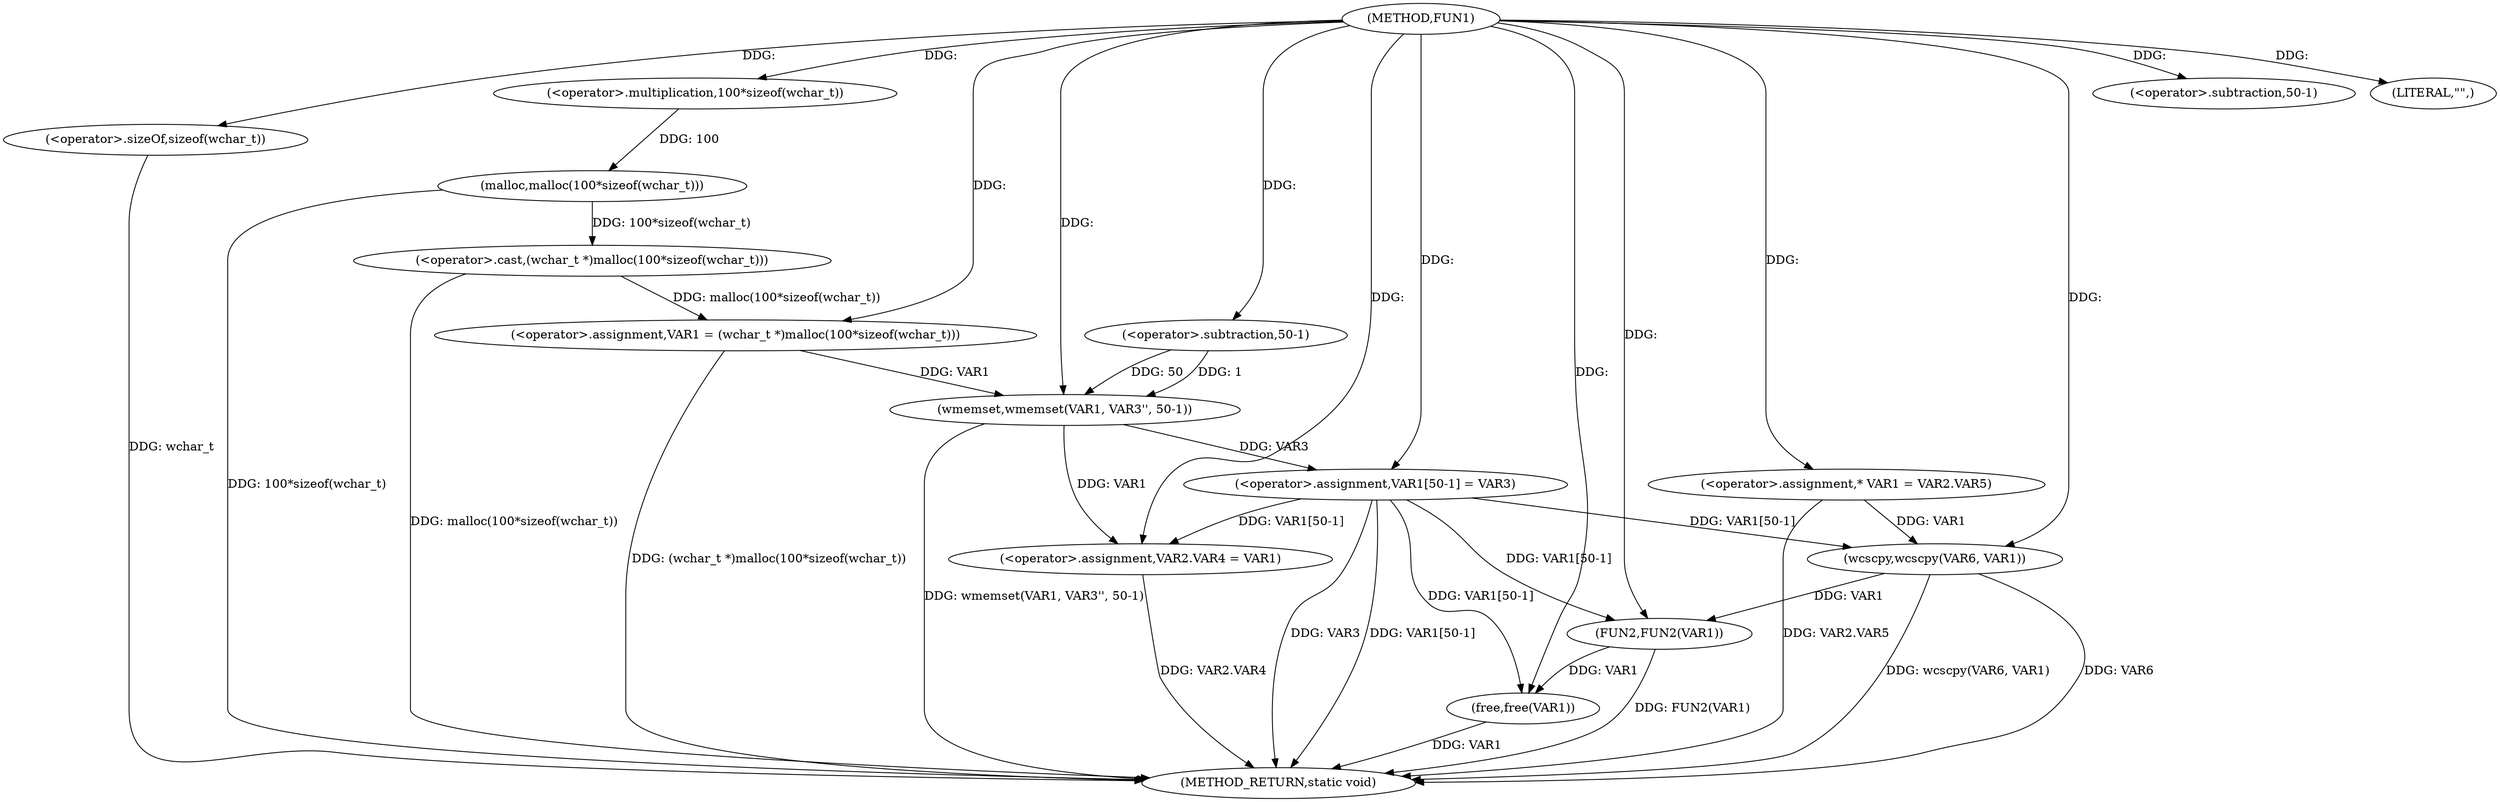 digraph FUN1 {  
"1000100" [label = "(METHOD,FUN1)" ]
"1000147" [label = "(METHOD_RETURN,static void)" ]
"1000104" [label = "(<operator>.assignment,VAR1 = (wchar_t *)malloc(100*sizeof(wchar_t)))" ]
"1000106" [label = "(<operator>.cast,(wchar_t *)malloc(100*sizeof(wchar_t)))" ]
"1000108" [label = "(malloc,malloc(100*sizeof(wchar_t)))" ]
"1000109" [label = "(<operator>.multiplication,100*sizeof(wchar_t))" ]
"1000111" [label = "(<operator>.sizeOf,sizeof(wchar_t))" ]
"1000113" [label = "(wmemset,wmemset(VAR1, VAR3'', 50-1))" ]
"1000116" [label = "(<operator>.subtraction,50-1)" ]
"1000119" [label = "(<operator>.assignment,VAR1[50-1] = VAR3)" ]
"1000122" [label = "(<operator>.subtraction,50-1)" ]
"1000126" [label = "(<operator>.assignment,VAR2.VAR4 = VAR1)" ]
"1000133" [label = "(<operator>.assignment,* VAR1 = VAR2.VAR5)" ]
"1000139" [label = "(LITERAL,\"\",)" ]
"1000140" [label = "(wcscpy,wcscpy(VAR6, VAR1))" ]
"1000143" [label = "(FUN2,FUN2(VAR1))" ]
"1000145" [label = "(free,free(VAR1))" ]
  "1000119" -> "1000147"  [ label = "DDG: VAR3"] 
  "1000106" -> "1000147"  [ label = "DDG: malloc(100*sizeof(wchar_t))"] 
  "1000140" -> "1000147"  [ label = "DDG: VAR6"] 
  "1000140" -> "1000147"  [ label = "DDG: wcscpy(VAR6, VAR1)"] 
  "1000126" -> "1000147"  [ label = "DDG: VAR2.VAR4"] 
  "1000145" -> "1000147"  [ label = "DDG: VAR1"] 
  "1000111" -> "1000147"  [ label = "DDG: wchar_t"] 
  "1000133" -> "1000147"  [ label = "DDG: VAR2.VAR5"] 
  "1000113" -> "1000147"  [ label = "DDG: wmemset(VAR1, VAR3'', 50-1)"] 
  "1000119" -> "1000147"  [ label = "DDG: VAR1[50-1]"] 
  "1000143" -> "1000147"  [ label = "DDG: FUN2(VAR1)"] 
  "1000104" -> "1000147"  [ label = "DDG: (wchar_t *)malloc(100*sizeof(wchar_t))"] 
  "1000108" -> "1000147"  [ label = "DDG: 100*sizeof(wchar_t)"] 
  "1000106" -> "1000104"  [ label = "DDG: malloc(100*sizeof(wchar_t))"] 
  "1000100" -> "1000104"  [ label = "DDG: "] 
  "1000108" -> "1000106"  [ label = "DDG: 100*sizeof(wchar_t)"] 
  "1000109" -> "1000108"  [ label = "DDG: 100"] 
  "1000100" -> "1000109"  [ label = "DDG: "] 
  "1000100" -> "1000111"  [ label = "DDG: "] 
  "1000104" -> "1000113"  [ label = "DDG: VAR1"] 
  "1000100" -> "1000113"  [ label = "DDG: "] 
  "1000116" -> "1000113"  [ label = "DDG: 50"] 
  "1000116" -> "1000113"  [ label = "DDG: 1"] 
  "1000100" -> "1000116"  [ label = "DDG: "] 
  "1000113" -> "1000119"  [ label = "DDG: VAR3"] 
  "1000100" -> "1000119"  [ label = "DDG: "] 
  "1000100" -> "1000122"  [ label = "DDG: "] 
  "1000113" -> "1000126"  [ label = "DDG: VAR1"] 
  "1000119" -> "1000126"  [ label = "DDG: VAR1[50-1]"] 
  "1000100" -> "1000126"  [ label = "DDG: "] 
  "1000100" -> "1000133"  [ label = "DDG: "] 
  "1000100" -> "1000139"  [ label = "DDG: "] 
  "1000100" -> "1000140"  [ label = "DDG: "] 
  "1000133" -> "1000140"  [ label = "DDG: VAR1"] 
  "1000119" -> "1000140"  [ label = "DDG: VAR1[50-1]"] 
  "1000140" -> "1000143"  [ label = "DDG: VAR1"] 
  "1000119" -> "1000143"  [ label = "DDG: VAR1[50-1]"] 
  "1000100" -> "1000143"  [ label = "DDG: "] 
  "1000143" -> "1000145"  [ label = "DDG: VAR1"] 
  "1000119" -> "1000145"  [ label = "DDG: VAR1[50-1]"] 
  "1000100" -> "1000145"  [ label = "DDG: "] 
}
